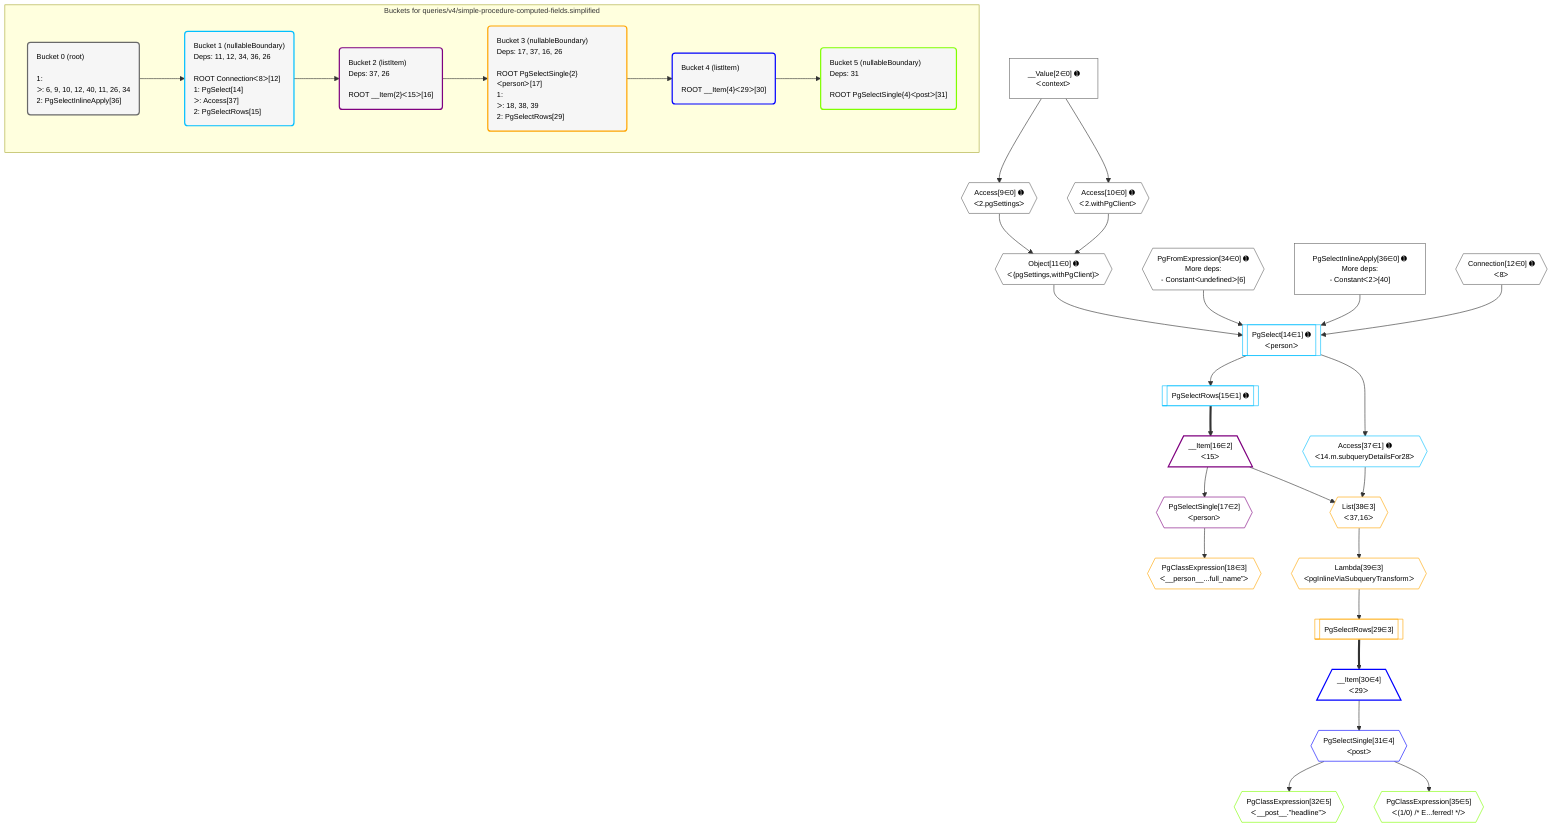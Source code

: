 %%{init: {'themeVariables': { 'fontSize': '12px'}}}%%
graph TD
    classDef path fill:#eee,stroke:#000,color:#000
    classDef plan fill:#fff,stroke-width:1px,color:#000
    classDef itemplan fill:#fff,stroke-width:2px,color:#000
    classDef unbatchedplan fill:#dff,stroke-width:1px,color:#000
    classDef sideeffectplan fill:#fcc,stroke-width:2px,color:#000
    classDef bucket fill:#f6f6f6,color:#000,stroke-width:2px,text-align:left

    subgraph "Buckets for queries/v4/simple-procedure-computed-fields.simplified"
    Bucket0("Bucket 0 (root)<br /><br />1: <br />ᐳ: 6, 9, 10, 12, 40, 11, 26, 34<br />2: PgSelectInlineApply[36]"):::bucket
    Bucket1("Bucket 1 (nullableBoundary)<br />Deps: 11, 12, 34, 36, 26<br /><br />ROOT Connectionᐸ8ᐳ[12]<br />1: PgSelect[14]<br />ᐳ: Access[37]<br />2: PgSelectRows[15]"):::bucket
    Bucket2("Bucket 2 (listItem)<br />Deps: 37, 26<br /><br />ROOT __Item{2}ᐸ15ᐳ[16]"):::bucket
    Bucket3("Bucket 3 (nullableBoundary)<br />Deps: 17, 37, 16, 26<br /><br />ROOT PgSelectSingle{2}ᐸpersonᐳ[17]<br />1: <br />ᐳ: 18, 38, 39<br />2: PgSelectRows[29]"):::bucket
    Bucket4("Bucket 4 (listItem)<br /><br />ROOT __Item{4}ᐸ29ᐳ[30]"):::bucket
    Bucket5("Bucket 5 (nullableBoundary)<br />Deps: 31<br /><br />ROOT PgSelectSingle{4}ᐸpostᐳ[31]"):::bucket
    end
    Bucket0 --> Bucket1
    Bucket1 --> Bucket2
    Bucket2 --> Bucket3
    Bucket3 --> Bucket4
    Bucket4 --> Bucket5

    %% plan dependencies
    Object11{{"Object[11∈0] ➊<br />ᐸ{pgSettings,withPgClient}ᐳ"}}:::plan
    Access9{{"Access[9∈0] ➊<br />ᐸ2.pgSettingsᐳ"}}:::plan
    Access10{{"Access[10∈0] ➊<br />ᐸ2.withPgClientᐳ"}}:::plan
    Access9 & Access10 --> Object11
    __Value2["__Value[2∈0] ➊<br />ᐸcontextᐳ"]:::plan
    __Value2 --> Access9
    __Value2 --> Access10
    PgFromExpression34{{"PgFromExpression[34∈0] ➊<br />More deps:<br />- Constantᐸundefinedᐳ[6]"}}:::plan
    PgSelectInlineApply36["PgSelectInlineApply[36∈0] ➊<br />More deps:<br />- Constantᐸ2ᐳ[40]"]:::plan
    Connection12{{"Connection[12∈0] ➊<br />ᐸ8ᐳ"}}:::plan
    PgSelect14[["PgSelect[14∈1] ➊<br />ᐸpersonᐳ"]]:::plan
    Object11 & Connection12 & PgFromExpression34 & PgSelectInlineApply36 --> PgSelect14
    PgSelectRows15[["PgSelectRows[15∈1] ➊"]]:::plan
    PgSelect14 --> PgSelectRows15
    Access37{{"Access[37∈1] ➊<br />ᐸ14.m.subqueryDetailsFor28ᐳ"}}:::plan
    PgSelect14 --> Access37
    __Item16[/"__Item[16∈2]<br />ᐸ15ᐳ"\]:::itemplan
    PgSelectRows15 ==> __Item16
    PgSelectSingle17{{"PgSelectSingle[17∈2]<br />ᐸpersonᐳ"}}:::plan
    __Item16 --> PgSelectSingle17
    List38{{"List[38∈3]<br />ᐸ37,16ᐳ"}}:::plan
    Access37 & __Item16 --> List38
    PgClassExpression18{{"PgClassExpression[18∈3]<br />ᐸ__person__...full_name”ᐳ"}}:::plan
    PgSelectSingle17 --> PgClassExpression18
    PgSelectRows29[["PgSelectRows[29∈3]"]]:::plan
    Lambda39{{"Lambda[39∈3]<br />ᐸpgInlineViaSubqueryTransformᐳ"}}:::plan
    Lambda39 --> PgSelectRows29
    List38 --> Lambda39
    __Item30[/"__Item[30∈4]<br />ᐸ29ᐳ"\]:::itemplan
    PgSelectRows29 ==> __Item30
    PgSelectSingle31{{"PgSelectSingle[31∈4]<br />ᐸpostᐳ"}}:::plan
    __Item30 --> PgSelectSingle31
    PgClassExpression32{{"PgClassExpression[32∈5]<br />ᐸ__post__.”headline”ᐳ"}}:::plan
    PgSelectSingle31 --> PgClassExpression32
    PgClassExpression35{{"PgClassExpression[35∈5]<br />ᐸ(1/0) /* E...ferred! */ᐳ"}}:::plan
    PgSelectSingle31 --> PgClassExpression35

    %% define steps
    classDef bucket0 stroke:#696969
    class Bucket0,__Value2,Access9,Access10,Object11,Connection12,PgFromExpression34,PgSelectInlineApply36 bucket0
    classDef bucket1 stroke:#00bfff
    class Bucket1,PgSelect14,PgSelectRows15,Access37 bucket1
    classDef bucket2 stroke:#7f007f
    class Bucket2,__Item16,PgSelectSingle17 bucket2
    classDef bucket3 stroke:#ffa500
    class Bucket3,PgClassExpression18,PgSelectRows29,List38,Lambda39 bucket3
    classDef bucket4 stroke:#0000ff
    class Bucket4,__Item30,PgSelectSingle31 bucket4
    classDef bucket5 stroke:#7fff00
    class Bucket5,PgClassExpression32,PgClassExpression35 bucket5
